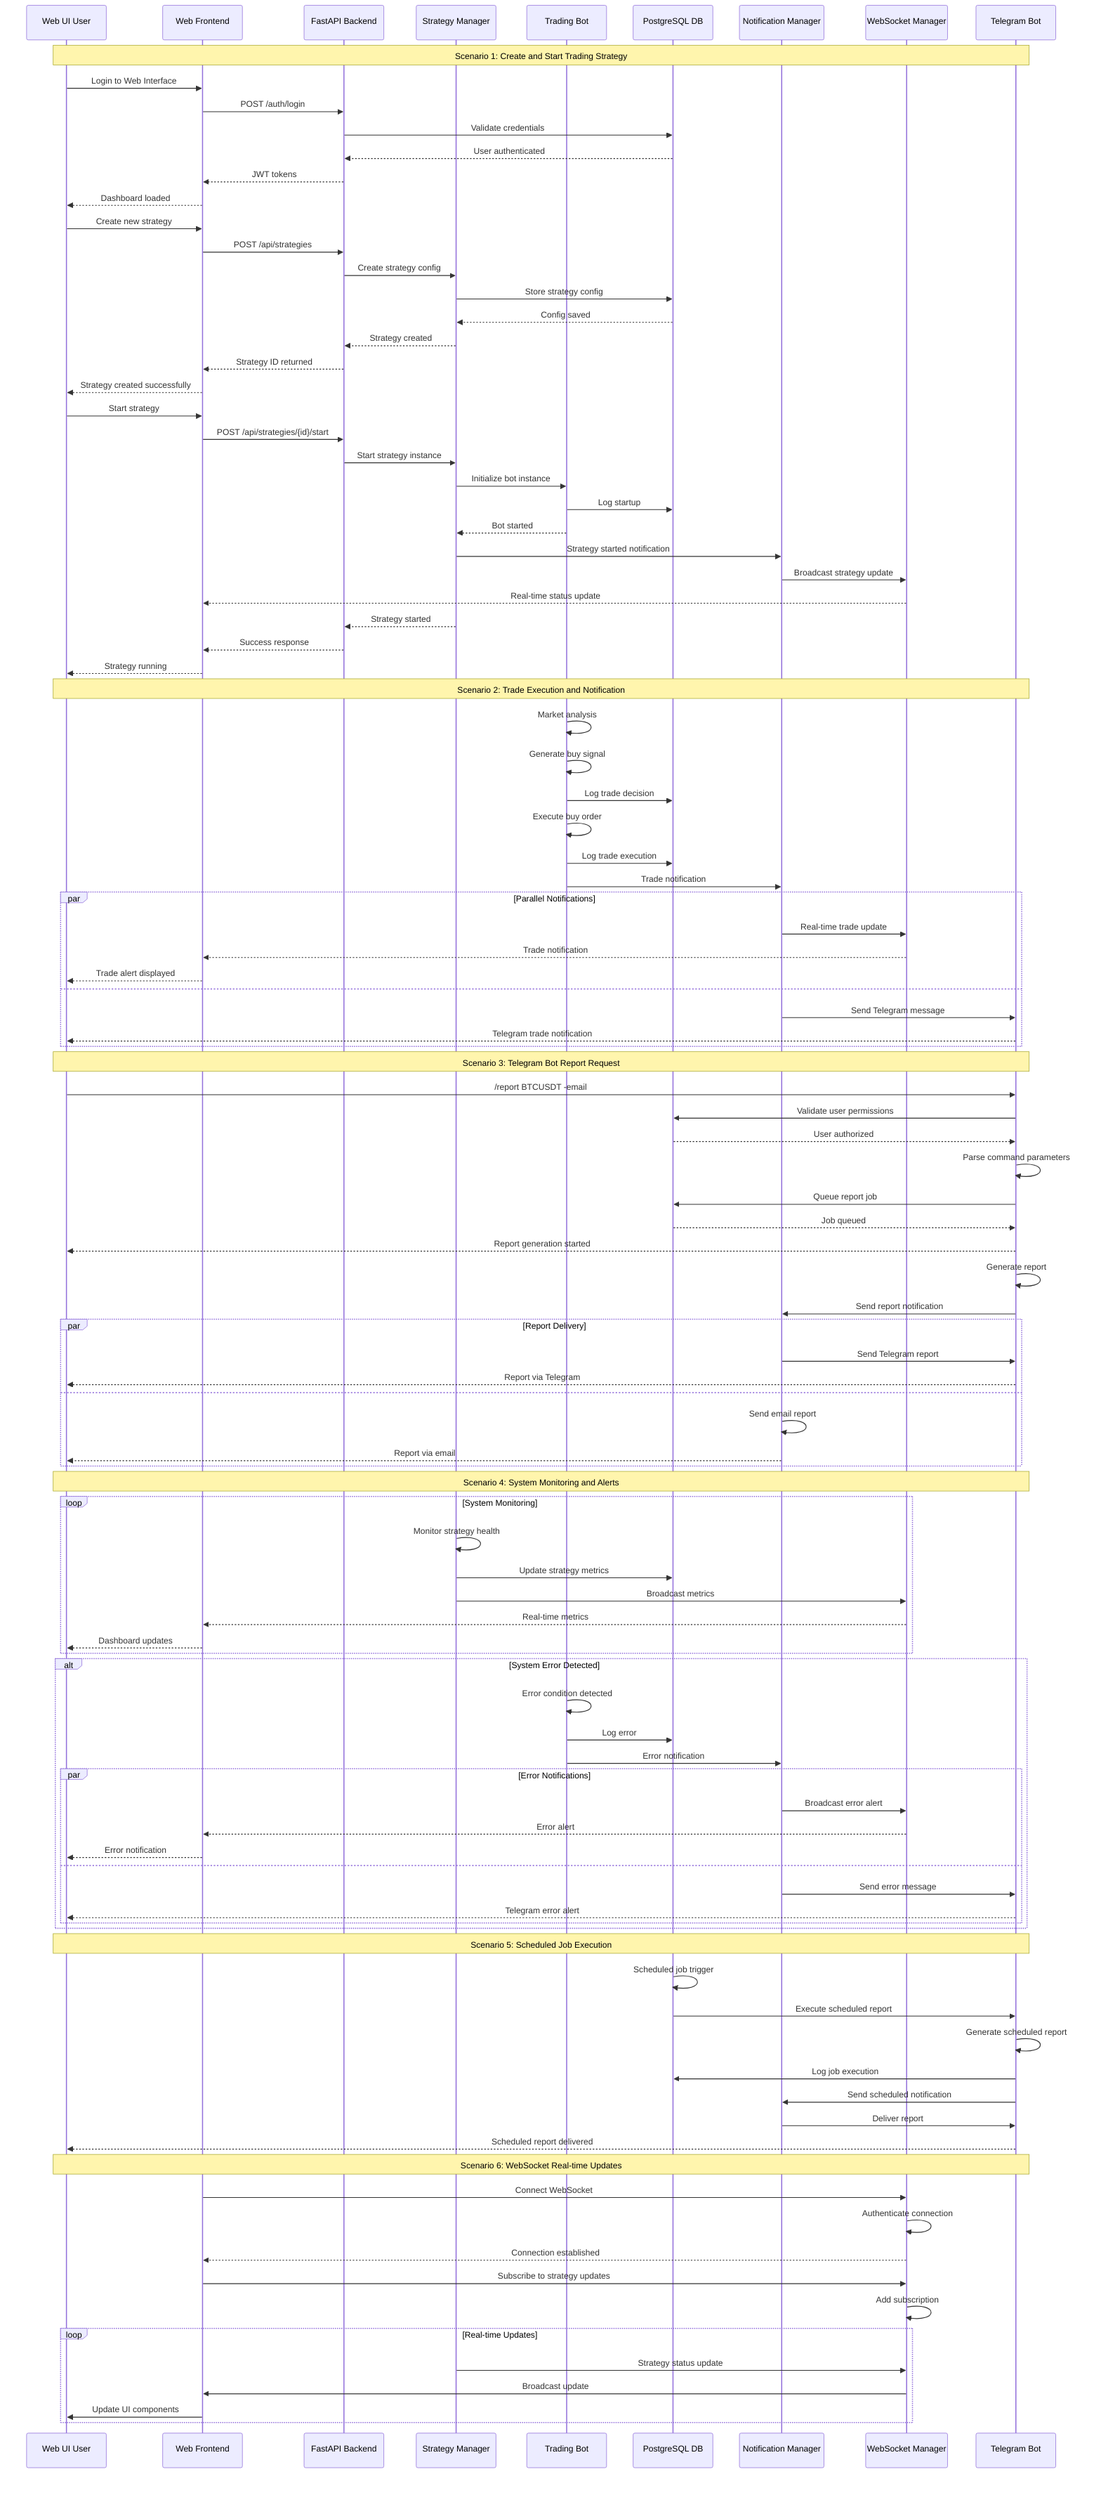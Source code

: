sequenceDiagram
    %% Key User Scenarios - Message Flow Diagrams
    
    participant User as Web UI User
    participant WebUI as Web Frontend
    participant API as FastAPI Backend
    participant StrategyMgr as Strategy Manager
    participant TradingBot as Trading Bot
    participant Database as PostgreSQL DB
    participant NotificationMgr as Notification Manager
    participant WebSocket as WebSocket Manager
    participant TelegramBot as Telegram Bot

    Note over User, TelegramBot: Scenario 1: Create and Start Trading Strategy

    User->>WebUI: Login to Web Interface
    WebUI->>API: POST /auth/login
    API->>Database: Validate credentials
    Database-->>API: User authenticated
    API-->>WebUI: JWT tokens
    WebUI-->>User: Dashboard loaded

    User->>WebUI: Create new strategy
    WebUI->>API: POST /api/strategies
    API->>StrategyMgr: Create strategy config
    StrategyMgr->>Database: Store strategy config
    Database-->>StrategyMgr: Config saved
    StrategyMgr-->>API: Strategy created
    API-->>WebUI: Strategy ID returned
    WebUI-->>User: Strategy created successfully

    User->>WebUI: Start strategy
    WebUI->>API: POST /api/strategies/{id}/start
    API->>StrategyMgr: Start strategy instance
    StrategyMgr->>TradingBot: Initialize bot instance
    TradingBot->>Database: Log startup
    TradingBot-->>StrategyMgr: Bot started
    StrategyMgr->>NotificationMgr: Strategy started notification
    NotificationMgr->>WebSocket: Broadcast strategy update
    WebSocket-->>WebUI: Real-time status update
    StrategyMgr-->>API: Strategy started
    API-->>WebUI: Success response
    WebUI-->>User: Strategy running

    Note over User, TelegramBot: Scenario 2: Trade Execution and Notification

    TradingBot->>TradingBot: Market analysis
    TradingBot->>TradingBot: Generate buy signal
    TradingBot->>Database: Log trade decision
    TradingBot->>TradingBot: Execute buy order
    TradingBot->>Database: Log trade execution
    TradingBot->>NotificationMgr: Trade notification
    
    par Parallel Notifications
        NotificationMgr->>WebSocket: Real-time trade update
        WebSocket-->>WebUI: Trade notification
        WebUI-->>User: Trade alert displayed
    and
        NotificationMgr->>TelegramBot: Send Telegram message
        TelegramBot-->>User: Telegram trade notification
    end

    Note over User, TelegramBot: Scenario 3: Telegram Bot Report Request

    User->>TelegramBot: /report BTCUSDT -email
    TelegramBot->>Database: Validate user permissions
    Database-->>TelegramBot: User authorized
    TelegramBot->>TelegramBot: Parse command parameters
    TelegramBot->>Database: Queue report job
    Database-->>TelegramBot: Job queued
    TelegramBot-->>User: Report generation started

    TelegramBot->>TelegramBot: Generate report
    TelegramBot->>NotificationMgr: Send report notification
    
    par Report Delivery
        NotificationMgr->>TelegramBot: Send Telegram report
        TelegramBot-->>User: Report via Telegram
    and
        NotificationMgr->>NotificationMgr: Send email report
        NotificationMgr-->>User: Report via email
    end

    Note over User, TelegramBot: Scenario 4: System Monitoring and Alerts

    loop System Monitoring
        StrategyMgr->>StrategyMgr: Monitor strategy health
        StrategyMgr->>Database: Update strategy metrics
        StrategyMgr->>WebSocket: Broadcast metrics
        WebSocket-->>WebUI: Real-time metrics
        WebUI-->>User: Dashboard updates
    end

    alt System Error Detected
        TradingBot->>TradingBot: Error condition detected
        TradingBot->>Database: Log error
        TradingBot->>NotificationMgr: Error notification
        
        par Error Notifications
            NotificationMgr->>WebSocket: Broadcast error alert
            WebSocket-->>WebUI: Error alert
            WebUI-->>User: Error notification
        and
            NotificationMgr->>TelegramBot: Send error message
            TelegramBot-->>User: Telegram error alert
        end
    end

    Note over User, TelegramBot: Scenario 5: Scheduled Job Execution

    Database->>Database: Scheduled job trigger
    Database->>TelegramBot: Execute scheduled report
    TelegramBot->>TelegramBot: Generate scheduled report
    TelegramBot->>Database: Log job execution
    TelegramBot->>NotificationMgr: Send scheduled notification
    NotificationMgr->>TelegramBot: Deliver report
    TelegramBot-->>User: Scheduled report delivered

    Note over User, TelegramBot: Scenario 6: WebSocket Real-time Updates

    WebUI->>WebSocket: Connect WebSocket
    WebSocket->>WebSocket: Authenticate connection
    WebSocket-->>WebUI: Connection established
    WebUI->>WebSocket: Subscribe to strategy updates
    WebSocket->>WebSocket: Add subscription

    loop Real-time Updates
        StrategyMgr->>WebSocket: Strategy status update
        WebSocket->>WebUI: Broadcast update
        WebUI->>User: Update UI components
    end